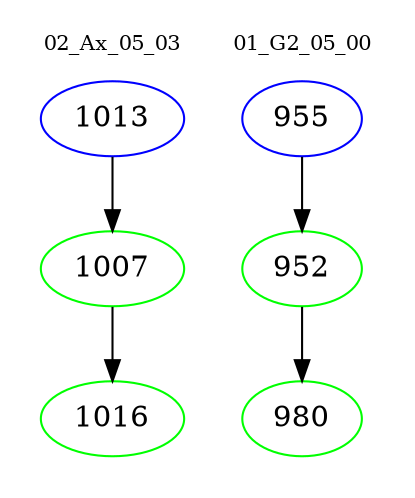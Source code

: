digraph{
subgraph cluster_0 {
color = white
label = "02_Ax_05_03";
fontsize=10;
T0_1013 [label="1013", color="blue"]
T0_1013 -> T0_1007 [color="black"]
T0_1007 [label="1007", color="green"]
T0_1007 -> T0_1016 [color="black"]
T0_1016 [label="1016", color="green"]
}
subgraph cluster_1 {
color = white
label = "01_G2_05_00";
fontsize=10;
T1_955 [label="955", color="blue"]
T1_955 -> T1_952 [color="black"]
T1_952 [label="952", color="green"]
T1_952 -> T1_980 [color="black"]
T1_980 [label="980", color="green"]
}
}
